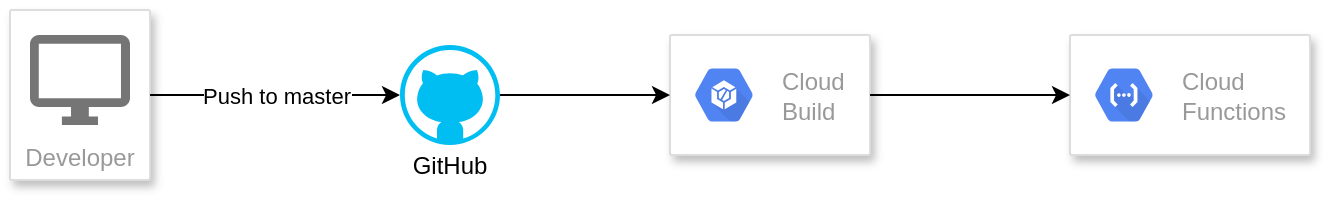 <mxfile version="14.9.6" type="device"><diagram id="58BqgrjZtNPr404fCfw6" name="Page-1"><mxGraphModel dx="1086" dy="966" grid="1" gridSize="10" guides="1" tooltips="1" connect="1" arrows="1" fold="1" page="1" pageScale="1" pageWidth="850" pageHeight="1100" math="0" shadow="0"><root><mxCell id="0"/><mxCell id="1" parent="0"/><mxCell id="x1WrQPwu2tyO2vOcb6hr-1" value="Developer" style="strokeColor=#dddddd;shadow=1;strokeWidth=1;rounded=1;absoluteArcSize=1;arcSize=2;labelPosition=center;verticalLabelPosition=middle;align=center;verticalAlign=bottom;spacingLeft=0;fontColor=#999999;fontSize=12;whiteSpace=wrap;spacingBottom=2;" vertex="1" parent="1"><mxGeometry x="10" y="70" width="70" height="85" as="geometry"/></mxCell><mxCell id="x1WrQPwu2tyO2vOcb6hr-2" value="" style="dashed=0;connectable=0;html=1;fillColor=#757575;strokeColor=none;shape=mxgraph.gcp2.desktop;part=1;" vertex="1" parent="x1WrQPwu2tyO2vOcb6hr-1"><mxGeometry x="0.5" width="50" height="45" relative="1" as="geometry"><mxPoint x="-25" y="12.5" as="offset"/></mxGeometry></mxCell><mxCell id="x1WrQPwu2tyO2vOcb6hr-3" value="" style="verticalLabelPosition=bottom;html=1;verticalAlign=top;align=center;strokeColor=none;fillColor=#00BEF2;shape=mxgraph.azure.github_code;pointerEvents=1;" vertex="1" parent="1"><mxGeometry x="205" y="87.5" width="50" height="50" as="geometry"/></mxCell><mxCell id="x1WrQPwu2tyO2vOcb6hr-4" value="GitHub" style="text;html=1;strokeColor=none;fillColor=none;align=center;verticalAlign=middle;whiteSpace=wrap;rounded=0;" vertex="1" parent="1"><mxGeometry x="210" y="137.5" width="40" height="20" as="geometry"/></mxCell><mxCell id="x1WrQPwu2tyO2vOcb6hr-6" value="Push to master" style="endArrow=classic;html=1;exitX=1;exitY=0.5;exitDx=0;exitDy=0;entryX=0;entryY=0.5;entryDx=0;entryDy=0;entryPerimeter=0;" edge="1" parent="1" source="x1WrQPwu2tyO2vOcb6hr-1" target="x1WrQPwu2tyO2vOcb6hr-3"><mxGeometry relative="1" as="geometry"><mxPoint x="370" y="190" as="sourcePoint"/><mxPoint x="500" y="190" as="targetPoint"/></mxGeometry></mxCell><mxCell id="x1WrQPwu2tyO2vOcb6hr-8" value="" style="strokeColor=#dddddd;shadow=1;strokeWidth=1;rounded=1;absoluteArcSize=1;arcSize=2;" vertex="1" parent="1"><mxGeometry x="340" y="82.5" width="100" height="60" as="geometry"/></mxCell><mxCell id="x1WrQPwu2tyO2vOcb6hr-9" value="Cloud&#10;Build" style="dashed=0;connectable=0;html=1;fillColor=#5184F3;strokeColor=none;shape=mxgraph.gcp2.hexIcon;prIcon=container_builder;part=1;labelPosition=right;verticalLabelPosition=middle;align=left;verticalAlign=middle;spacingLeft=5;fontColor=#999999;fontSize=12;" vertex="1" parent="x1WrQPwu2tyO2vOcb6hr-8"><mxGeometry y="0.5" width="44" height="39" relative="1" as="geometry"><mxPoint x="5" y="-19.5" as="offset"/></mxGeometry></mxCell><mxCell id="x1WrQPwu2tyO2vOcb6hr-10" value="" style="endArrow=classic;html=1;exitX=1;exitY=0.5;exitDx=0;exitDy=0;exitPerimeter=0;entryX=0;entryY=0.5;entryDx=0;entryDy=0;" edge="1" parent="1" source="x1WrQPwu2tyO2vOcb6hr-3" target="x1WrQPwu2tyO2vOcb6hr-8"><mxGeometry width="50" height="50" relative="1" as="geometry"><mxPoint x="400" y="220" as="sourcePoint"/><mxPoint x="450" y="170" as="targetPoint"/></mxGeometry></mxCell><mxCell id="x1WrQPwu2tyO2vOcb6hr-11" value="" style="strokeColor=#dddddd;shadow=1;strokeWidth=1;rounded=1;absoluteArcSize=1;arcSize=2;" vertex="1" parent="1"><mxGeometry x="540" y="82.5" width="120" height="60" as="geometry"/></mxCell><mxCell id="x1WrQPwu2tyO2vOcb6hr-12" value="Cloud&#10;Functions" style="dashed=0;connectable=0;html=1;fillColor=#5184F3;strokeColor=none;shape=mxgraph.gcp2.hexIcon;prIcon=cloud_functions;part=1;labelPosition=right;verticalLabelPosition=middle;align=left;verticalAlign=middle;spacingLeft=5;fontColor=#999999;fontSize=12;" vertex="1" parent="x1WrQPwu2tyO2vOcb6hr-11"><mxGeometry y="0.5" width="44" height="39" relative="1" as="geometry"><mxPoint x="5" y="-19.5" as="offset"/></mxGeometry></mxCell><mxCell id="x1WrQPwu2tyO2vOcb6hr-13" value="" style="endArrow=classic;html=1;exitX=1;exitY=0.5;exitDx=0;exitDy=0;entryX=0;entryY=0.5;entryDx=0;entryDy=0;" edge="1" parent="1" source="x1WrQPwu2tyO2vOcb6hr-8" target="x1WrQPwu2tyO2vOcb6hr-11"><mxGeometry width="50" height="50" relative="1" as="geometry"><mxPoint x="265" y="122.5" as="sourcePoint"/><mxPoint x="350" y="122.5" as="targetPoint"/></mxGeometry></mxCell></root></mxGraphModel></diagram></mxfile>